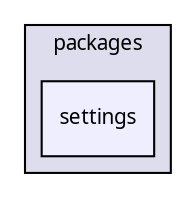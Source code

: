 digraph "packages/settings/packages/settings/" {
  compound=true
  node [ fontsize="10", fontname="FreeSans.ttf"];
  edge [ labelfontsize="10", labelfontname="FreeSans.ttf"];
  subgraph clusterdir_ac5311c7384a742820427e75c6f54614 {
    graph [ bgcolor="#ddddee", pencolor="black", label="packages" fontname="FreeSans.ttf", fontsize="10", URL="dir_ac5311c7384a742820427e75c6f54614.html"]
  dir_e24edb31583b1546d4b9f9325fd75d92 [shape=box, label="settings", style="filled", fillcolor="#eeeeff", pencolor="black", URL="dir_e24edb31583b1546d4b9f9325fd75d92.html"];
  }
}
